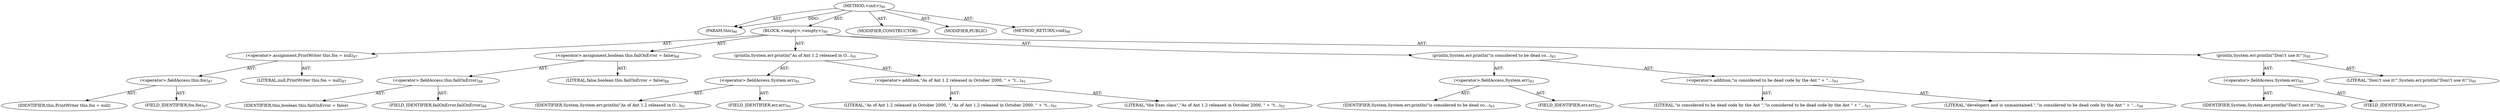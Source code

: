 digraph "&lt;init&gt;" {  
"111669149696" [label = <(METHOD,&lt;init&gt;)<SUB>90</SUB>> ]
"115964117003" [label = <(PARAM,this)<SUB>90</SUB>> ]
"25769803776" [label = <(BLOCK,&lt;empty&gt;,&lt;empty&gt;)<SUB>90</SUB>> ]
"30064771072" [label = <(&lt;operator&gt;.assignment,PrintWriter this.fos = null)<SUB>87</SUB>> ]
"30064771073" [label = <(&lt;operator&gt;.fieldAccess,this.fos)<SUB>87</SUB>> ]
"68719476765" [label = <(IDENTIFIER,this,PrintWriter this.fos = null)> ]
"55834574848" [label = <(FIELD_IDENTIFIER,fos,fos)<SUB>87</SUB>> ]
"90194313216" [label = <(LITERAL,null,PrintWriter this.fos = null)<SUB>87</SUB>> ]
"30064771074" [label = <(&lt;operator&gt;.assignment,boolean this.failOnError = false)<SUB>88</SUB>> ]
"30064771075" [label = <(&lt;operator&gt;.fieldAccess,this.failOnError)<SUB>88</SUB>> ]
"68719476766" [label = <(IDENTIFIER,this,boolean this.failOnError = false)> ]
"55834574849" [label = <(FIELD_IDENTIFIER,failOnError,failOnError)<SUB>88</SUB>> ]
"90194313217" [label = <(LITERAL,false,boolean this.failOnError = false)<SUB>88</SUB>> ]
"30064771076" [label = <(println,System.err.println(&quot;As of Ant 1.2 released in O...)<SUB>91</SUB>> ]
"30064771077" [label = <(&lt;operator&gt;.fieldAccess,System.err)<SUB>91</SUB>> ]
"68719476767" [label = <(IDENTIFIER,System,System.err.println(&quot;As of Ant 1.2 released in O...)<SUB>91</SUB>> ]
"55834574850" [label = <(FIELD_IDENTIFIER,err,err)<SUB>91</SUB>> ]
"30064771078" [label = <(&lt;operator&gt;.addition,&quot;As of Ant 1.2 released in October 2000, &quot; + &quot;t...)<SUB>91</SUB>> ]
"90194313218" [label = <(LITERAL,&quot;As of Ant 1.2 released in October 2000, &quot;,&quot;As of Ant 1.2 released in October 2000, &quot; + &quot;t...)<SUB>91</SUB>> ]
"90194313219" [label = <(LITERAL,&quot;the Exec class&quot;,&quot;As of Ant 1.2 released in October 2000, &quot; + &quot;t...)<SUB>92</SUB>> ]
"30064771079" [label = <(println,System.err.println(&quot;is considered to be dead co...)<SUB>93</SUB>> ]
"30064771080" [label = <(&lt;operator&gt;.fieldAccess,System.err)<SUB>93</SUB>> ]
"68719476768" [label = <(IDENTIFIER,System,System.err.println(&quot;is considered to be dead co...)<SUB>93</SUB>> ]
"55834574851" [label = <(FIELD_IDENTIFIER,err,err)<SUB>93</SUB>> ]
"30064771081" [label = <(&lt;operator&gt;.addition,&quot;is considered to be dead code by the Ant &quot; + &quot;...)<SUB>93</SUB>> ]
"90194313220" [label = <(LITERAL,&quot;is considered to be dead code by the Ant &quot;,&quot;is considered to be dead code by the Ant &quot; + &quot;...)<SUB>93</SUB>> ]
"90194313221" [label = <(LITERAL,&quot;developers and is unmaintained.&quot;,&quot;is considered to be dead code by the Ant &quot; + &quot;...)<SUB>94</SUB>> ]
"30064771082" [label = <(println,System.err.println(&quot;Don\'t use it!&quot;))<SUB>95</SUB>> ]
"30064771083" [label = <(&lt;operator&gt;.fieldAccess,System.err)<SUB>95</SUB>> ]
"68719476769" [label = <(IDENTIFIER,System,System.err.println(&quot;Don\'t use it!&quot;))<SUB>95</SUB>> ]
"55834574852" [label = <(FIELD_IDENTIFIER,err,err)<SUB>95</SUB>> ]
"90194313222" [label = <(LITERAL,&quot;Don\'t use it!&quot;,System.err.println(&quot;Don\'t use it!&quot;))<SUB>95</SUB>> ]
"133143986182" [label = <(MODIFIER,CONSTRUCTOR)> ]
"133143986183" [label = <(MODIFIER,PUBLIC)> ]
"128849018880" [label = <(METHOD_RETURN,void)<SUB>96</SUB>> ]
  "111669149696" -> "115964117003"  [ label = "AST: "] 
  "111669149696" -> "25769803776"  [ label = "AST: "] 
  "111669149696" -> "133143986182"  [ label = "AST: "] 
  "111669149696" -> "133143986183"  [ label = "AST: "] 
  "111669149696" -> "128849018880"  [ label = "AST: "] 
  "25769803776" -> "30064771072"  [ label = "AST: "] 
  "25769803776" -> "30064771074"  [ label = "AST: "] 
  "25769803776" -> "30064771076"  [ label = "AST: "] 
  "25769803776" -> "30064771079"  [ label = "AST: "] 
  "25769803776" -> "30064771082"  [ label = "AST: "] 
  "30064771072" -> "30064771073"  [ label = "AST: "] 
  "30064771072" -> "90194313216"  [ label = "AST: "] 
  "30064771073" -> "68719476765"  [ label = "AST: "] 
  "30064771073" -> "55834574848"  [ label = "AST: "] 
  "30064771074" -> "30064771075"  [ label = "AST: "] 
  "30064771074" -> "90194313217"  [ label = "AST: "] 
  "30064771075" -> "68719476766"  [ label = "AST: "] 
  "30064771075" -> "55834574849"  [ label = "AST: "] 
  "30064771076" -> "30064771077"  [ label = "AST: "] 
  "30064771076" -> "30064771078"  [ label = "AST: "] 
  "30064771077" -> "68719476767"  [ label = "AST: "] 
  "30064771077" -> "55834574850"  [ label = "AST: "] 
  "30064771078" -> "90194313218"  [ label = "AST: "] 
  "30064771078" -> "90194313219"  [ label = "AST: "] 
  "30064771079" -> "30064771080"  [ label = "AST: "] 
  "30064771079" -> "30064771081"  [ label = "AST: "] 
  "30064771080" -> "68719476768"  [ label = "AST: "] 
  "30064771080" -> "55834574851"  [ label = "AST: "] 
  "30064771081" -> "90194313220"  [ label = "AST: "] 
  "30064771081" -> "90194313221"  [ label = "AST: "] 
  "30064771082" -> "30064771083"  [ label = "AST: "] 
  "30064771082" -> "90194313222"  [ label = "AST: "] 
  "30064771083" -> "68719476769"  [ label = "AST: "] 
  "30064771083" -> "55834574852"  [ label = "AST: "] 
  "111669149696" -> "115964117003"  [ label = "DDG: "] 
}
